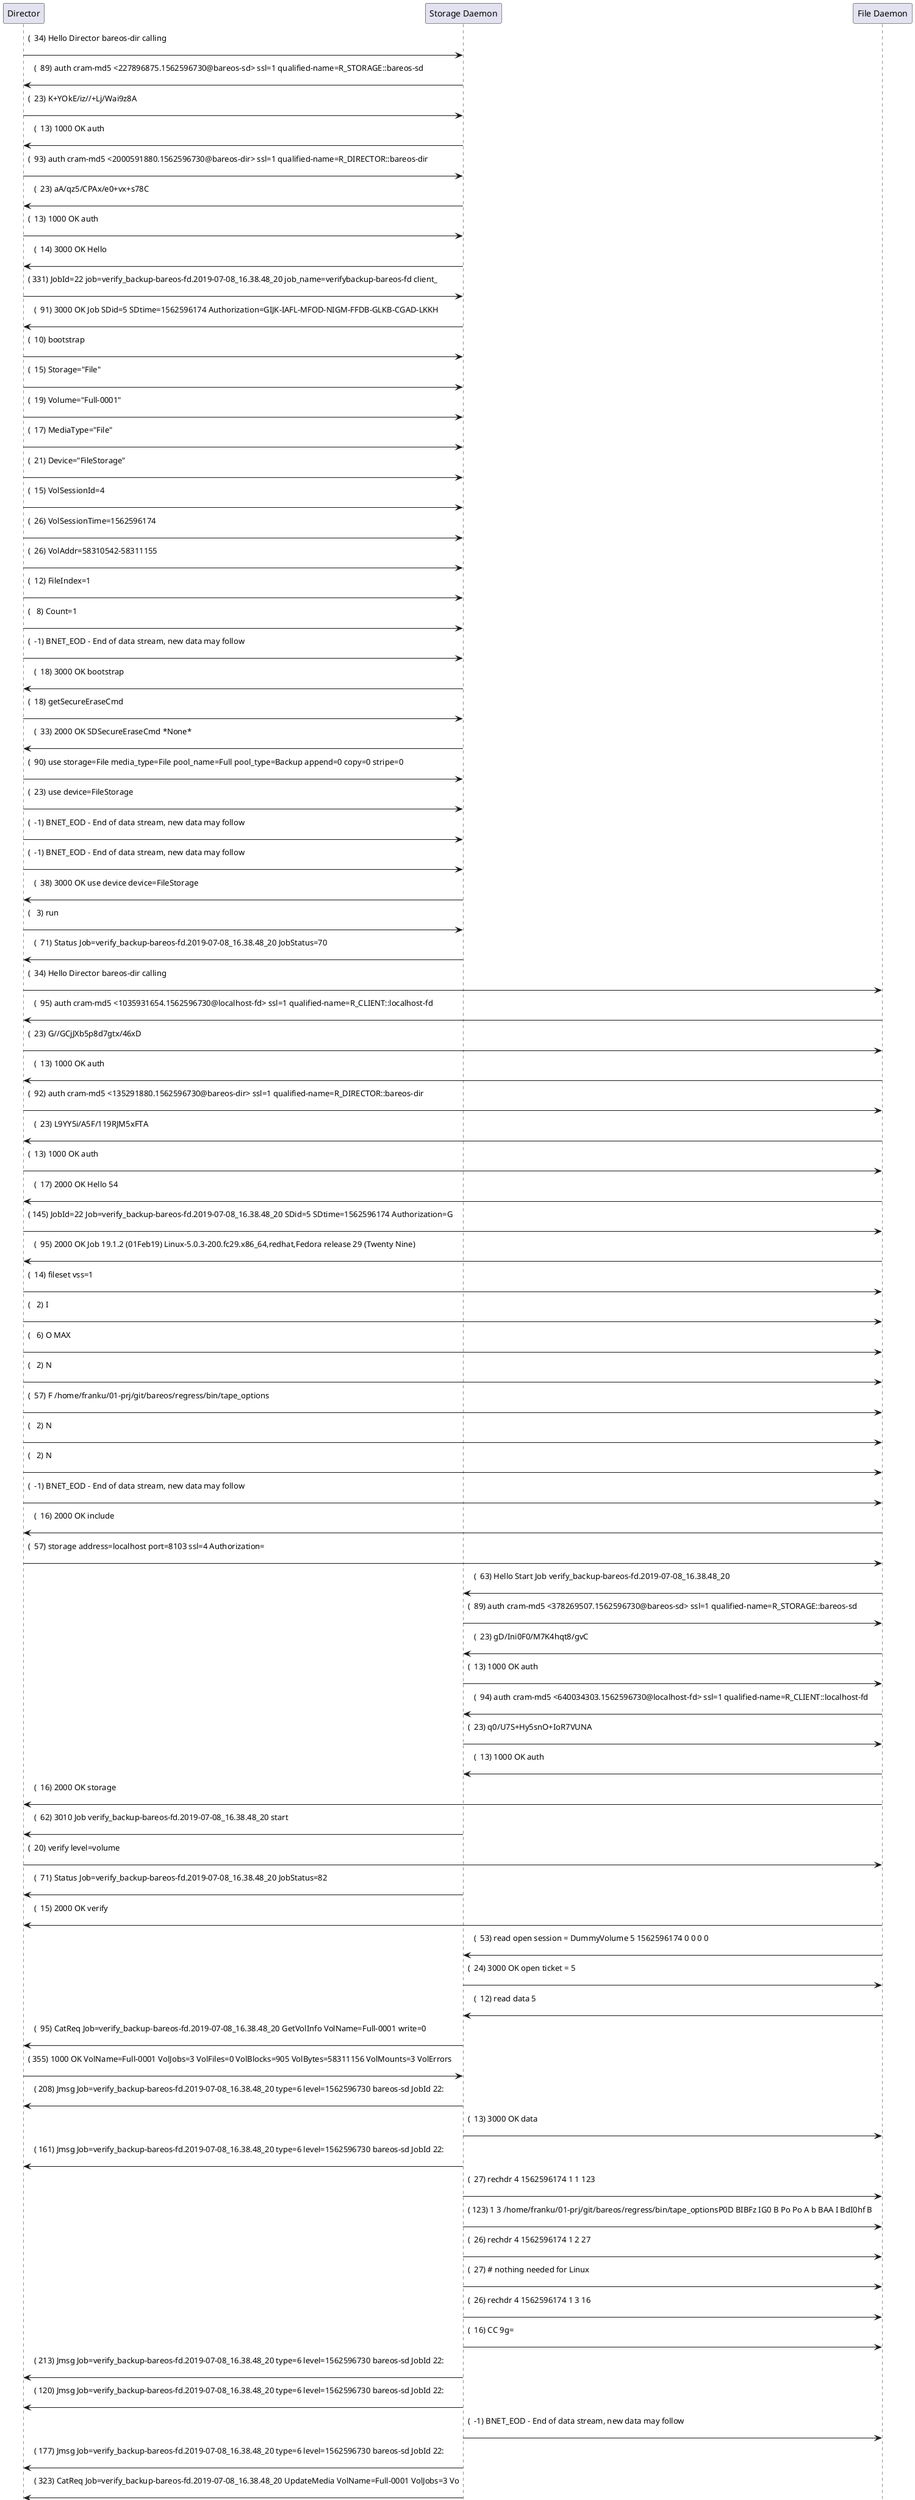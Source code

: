 .. uml::
  :caption: Network Sequence of a Verify of a Single File (Mode: Volume to Catalog)

  @startuml

  participant dir as "Director"
  participant sd as "Storage Daemon"
  participant fd as "File Daemon"

  dir -> sd: (  34) Hello Director bareos-dir calling \n
  sd -> dir: (  89) auth cram-md5 <227896875.1562596730@bareos-sd> ssl=1 qualified-name=R_STORAGE::bareos-sd \n
  dir -> sd: (  23) K+YOkE/iz//+Lj/Wai9z8A\n
  sd -> dir: (  13) 1000 OK auth \n
  dir -> sd: (  93) auth cram-md5 <2000591880.1562596730@bareos-dir> ssl=1 qualified-name=R_DIRECTOR::bareos-dir \n
  sd -> dir: (  23) aA/qz5/CPAx/e0+vx+s78C\n
  dir -> sd: (  13) 1000 OK auth \n
  sd -> dir: (  14) 3000 OK Hello \n
  dir -> sd: ( 331) JobId=22 job=verify_backup-bareos-fd.2019-07-08_16.38.48_20 job_name=verifybackup-bareos-fd client_\n
  sd -> dir: (  91) 3000 OK Job SDid=5 SDtime=1562596174 Authorization=GIJK-IAFL-MFOD-NIGM-FFDB-GLKB-CGAD-LKKH \n
  dir -> sd: (  10) bootstrap \n
  dir -> sd: (  15) Storage="File" \n
  dir -> sd: (  19) Volume="Full-0001" \n
  dir -> sd: (  17) MediaType="File" \n
  dir -> sd: (  21) Device="FileStorage" \n
  dir -> sd: (  15) VolSessionId=4 \n
  dir -> sd: (  26) VolSessionTime=1562596174 \n
  dir -> sd: (  26) VolAddr=58310542-58311155 \n
  dir -> sd: (  12) FileIndex=1 \n
  dir -> sd: (   8) Count=1 \n
  dir -> sd: (  -1) BNET_EOD - End of data stream, new data may follow\n
  sd -> dir: (  18) 3000 OK bootstrap \n
  dir -> sd: (  18) getSecureEraseCmd \n
  sd -> dir: (  33) 2000 OK SDSecureEraseCmd *None*  \n
  dir -> sd: (  90) use storage=File media_type=File pool_name=Full pool_type=Backup append=0 copy=0 stripe=0 \n
  dir -> sd: (  23) use device=FileStorage \n
  dir -> sd: (  -1) BNET_EOD - End of data stream, new data may follow\n
  dir -> sd: (  -1) BNET_EOD - End of data stream, new data may follow\n
  sd -> dir: (  38) 3000 OK use device device=FileStorage \n
  dir -> sd: (   3) run\n
  sd -> dir: (  71) Status Job=verify_backup-bareos-fd.2019-07-08_16.38.48_20 JobStatus=70 \n
  dir -> fd: (  34) Hello Director bareos-dir calling \n
  fd -> dir: (  95) auth cram-md5 <1035931654.1562596730@localhost-fd> ssl=1 qualified-name=R_CLIENT::localhost-fd \n
  dir -> fd: (  23) G//GCjJXb5p8d7gtx/46xD\n
  fd -> dir: (  13) 1000 OK auth \n
  dir -> fd: (  92) auth cram-md5 <135291880.1562596730@bareos-dir> ssl=1 qualified-name=R_DIRECTOR::bareos-dir \n
  fd -> dir: (  23) L9YY5i/A5F/119RJM5xFTA\n
  dir -> fd: (  13) 1000 OK auth \n
  fd -> dir: (  17) 2000 OK Hello 54 \n
  dir -> fd: ( 145) JobId=22 Job=verify_backup-bareos-fd.2019-07-08_16.38.48_20 SDid=5 SDtime=1562596174 Authorization=G\n
  fd -> dir: (  95) 2000 OK Job 19.1.2 (01Feb19) Linux-5.0.3-200.fc29.x86_64,redhat,Fedora release 29 (Twenty Nine)\n
  dir -> fd: (  14) fileset vss=1 \n
  dir -> fd: (   2) I \n
  dir -> fd: (   6) O MAX \n
  dir -> fd: (   2) N \n
  dir -> fd: (  57) F /home/franku/01-prj/git/bareos/regress/bin/tape_options\n
  dir -> fd: (   2) N \n
  dir -> fd: (   2) N \n
  dir -> fd: (  -1) BNET_EOD - End of data stream, new data may follow\n
  fd -> dir: (  16) 2000 OK include \n
  dir -> fd: (  57) storage address=localhost port=8103 ssl=4 Authorization= \n
  fd -> sd: (  63) Hello Start Job verify_backup-bareos-fd.2019-07-08_16.38.48_20 \n
  sd -> fd: (  89) auth cram-md5 <378269507.1562596730@bareos-sd> ssl=1 qualified-name=R_STORAGE::bareos-sd \n
  fd -> sd: (  23) gD/Ini0F0/M7K4hqt8/gvC\n
  sd -> fd: (  13) 1000 OK auth \n
  fd -> sd: (  94) auth cram-md5 <640034303.1562596730@localhost-fd> ssl=1 qualified-name=R_CLIENT::localhost-fd \n
  sd -> fd: (  23) q0/U7S+Hy5snO+IoR7VUNA\n
  fd -> sd: (  13) 1000 OK auth \n
  fd -> dir: (  16) 2000 OK storage \n
  sd -> dir: (  62) 3010 Job verify_backup-bareos-fd.2019-07-08_16.38.48_20 start \n
  dir -> fd: (  20) verify level=volume \n
  sd -> dir: (  71) Status Job=verify_backup-bareos-fd.2019-07-08_16.38.48_20 JobStatus=82 \n
  fd -> dir: (  15) 2000 OK verify \n
  fd -> sd: (  53) read open session = DummyVolume 5 1562596174 0 0 0 0 \n
  sd -> fd: (  24) 3000 OK open ticket = 5 \n
  fd -> sd: (  12) read data 5 \n
  sd -> dir: (  95) CatReq Job=verify_backup-bareos-fd.2019-07-08_16.38.48_20 GetVolInfo VolName=Full-0001 write=0 \n
  dir -> sd: ( 355) 1000 OK VolName=Full-0001 VolJobs=3 VolFiles=0 VolBlocks=905 VolBytes=58311156 VolMounts=3 VolErrors\n
  sd -> dir: ( 208) Jmsg Job=verify_backup-bareos-fd.2019-07-08_16.38.48_20 type=6 level=1562596730 bareos-sd JobId 22: \n
  sd -> fd: (  13) 3000 OK data \n
  sd -> dir: ( 161) Jmsg Job=verify_backup-bareos-fd.2019-07-08_16.38.48_20 type=6 level=1562596730 bareos-sd JobId 22: \n
  sd -> fd: (  27) rechdr 4 1562596174 1 1 123\n
  sd -> fd: ( 123) 1 3 /home/franku/01-prj/git/bareos/regress/bin/tape_optionsP0D BIBFz IG0 B Po Po A b BAA I BdI0hf B\n
  sd -> fd: (  26) rechdr 4 1562596174 1 2 27\n
  sd -> fd: (  27) # nothing needed for Linux \n
  sd -> fd: (  26) rechdr 4 1562596174 1 3 16\n
  sd -> fd: (  16) CC 9g=\n
  sd -> dir: ( 213) Jmsg Job=verify_backup-bareos-fd.2019-07-08_16.38.48_20 type=6 level=1562596730 bareos-sd JobId 22: \n
  sd -> dir: ( 120) Jmsg Job=verify_backup-bareos-fd.2019-07-08_16.38.48_20 type=6 level=1562596730 bareos-sd JobId 22: \n
  sd -> fd: (  -1) BNET_EOD - End of data stream, new data may follow\n
  sd -> dir: ( 177) Jmsg Job=verify_backup-bareos-fd.2019-07-08_16.38.48_20 type=6 level=1562596730 bareos-sd JobId 22: \n
  sd -> dir: ( 323) CatReq Job=verify_backup-bareos-fd.2019-07-08_16.38.48_20 UpdateMedia VolName=Full-0001 VolJobs=3 Vo\n
  fd -> dir: ( 128) 1 1 pinsug5 /home/franku/01-prj/git/bareos/regress/bin/tape_optionsP0D BIBFz IG0 B Po Po A b BAA I \n
  fd -> dir: (  34) 1 3 G0NDCR0AijmDiLdn0D336A *MD5-1*\n
  fd -> sd: (  21) read close session 5 \n
  dir -> sd: ( 355) 1000 OK VolName=Full-0001 VolJobs=3 VolFiles=0 VolBlocks=905 VolBytes=58311156 VolMounts=3 VolErrors\n
  sd -> fd: (  26) 3000 OK close Status = 82 \n
  sd -> fd: (  -1) BNET_EOD - End of data stream, new data may follow\n
  fd -> sd: (  -4) BNET_TERMINATE - Conversation terminated, doing close() \n
  fd -> dir: (  -1) BNET_EOD - End of data stream, new data may follow\n
  sd -> dir: ( 107) 3099 Job verify_backup-bareos-fd.2019-07-08_16.38.48_20 end JobStatus=84 JobFiles=0 JobBytes=0 JobEr\n
  fd -> sd: (  -4) BNET_TERMINATE - Conversation terminated, doing close() \n
  fd -> dir: (  84) 2800 End Job TermCode=84 JobFiles=1 ReadBytes=0 JobBytes=0 Errors=0 VSS=0 Encrypt=0 \n
  sd -> dir: (  -1) BNET_EOD - End of data stream, new data may follow\n
  sd -> dir: (  -4) BNET_TERMINATE - Conversation terminated, doing close() \n
  fd -> dir: ( 188) Jmsg Job=verify_backup-bareos-fd.2019-07-08_16.38.48_20 type=6 level=1562596730 localhost-fd JobId 2\n
  sd -> dir: (  -1) BNET_EOD - End of data stream, new data may follow\n
  sd -> dir: (  -4) BNET_TERMINATE - Conversation terminated, doing close() \n
  fd -> dir: (  -4) BNET_TERMINATE - Conversation terminated, doing close() \n

  @enduml

